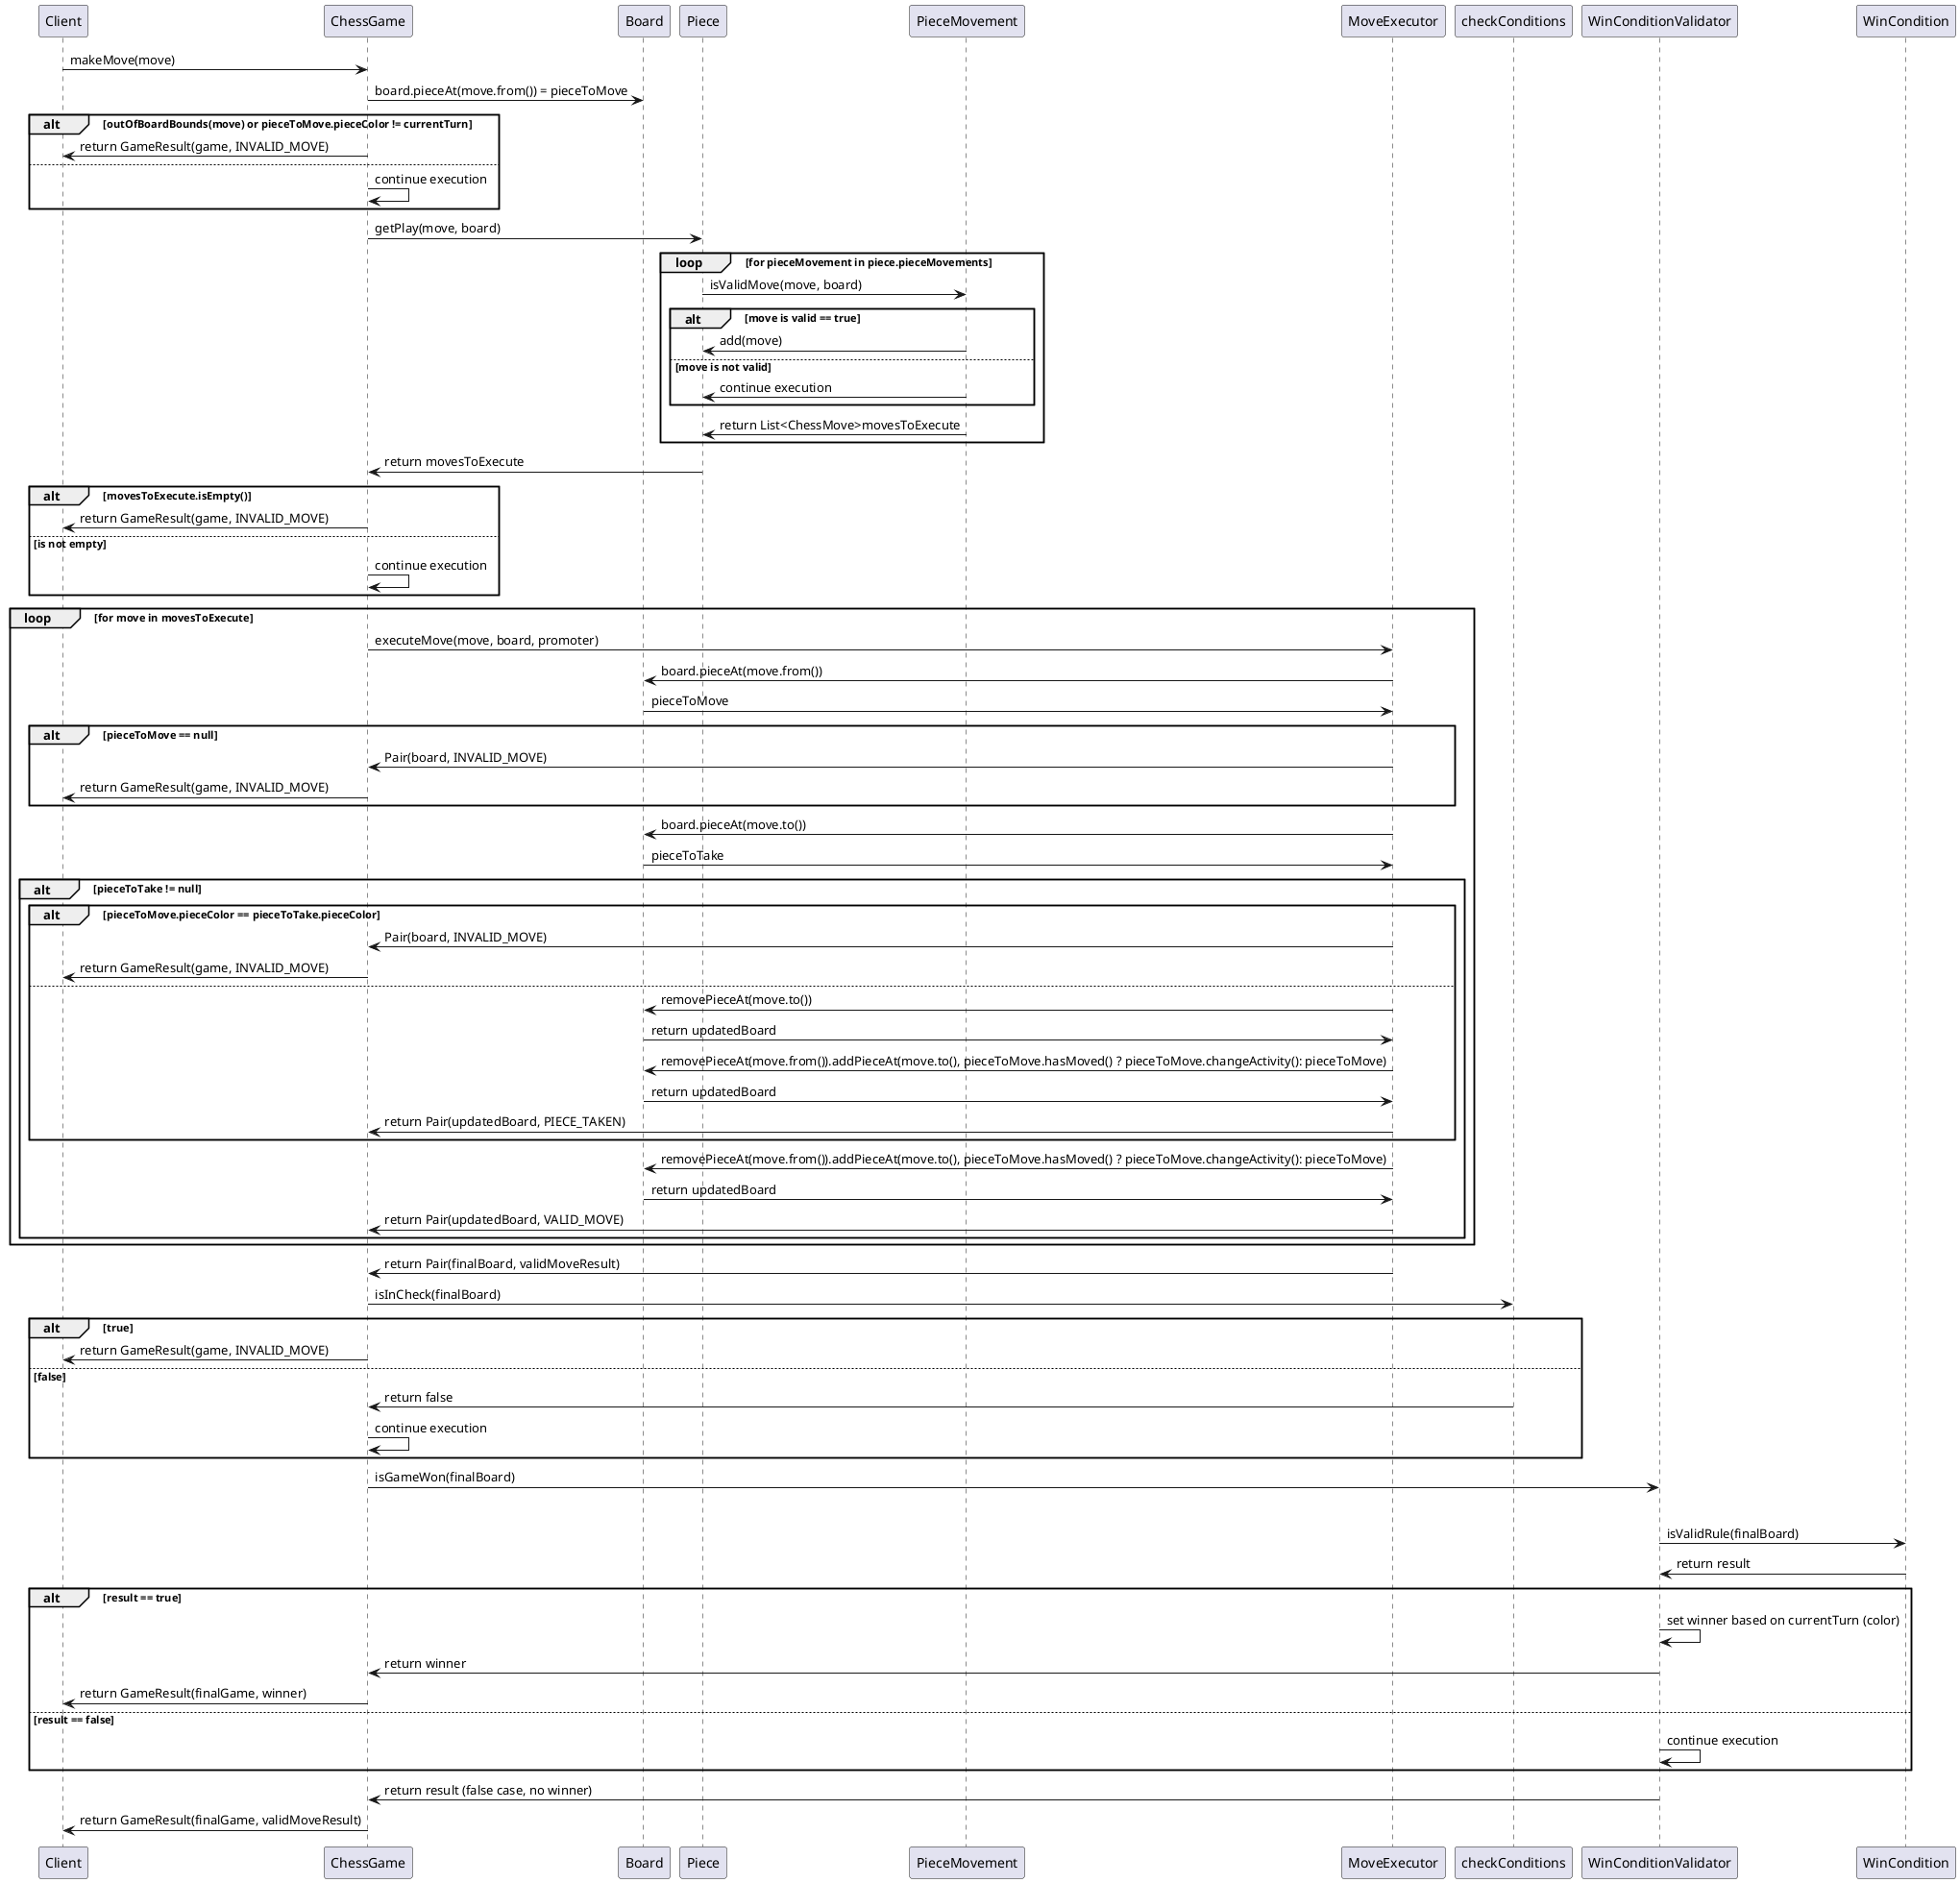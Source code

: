 @startuml
' ChessGame
' Board
' WinCondition
' PieceMovement
' WinConditionValidator
' Check
' PiecePathValidator
' Piece
' ChessPosition
' Move = (ChessPosition from, ChessPosition to)
Client -> ChessGame: makeMove(move)
' Not valid move is caused by piece rules, out of board bounds move, piece to move == null, etc
ChessGame -> Board: board.pieceAt(move.from()) = pieceToMove
alt outOfBoardBounds(move) or pieceToMove.pieceColor != currentTurn
    ChessGame -> Client: return GameResult(game, INVALID_MOVE)
else
    ChessGame -> ChessGame: continue execution
end
ChessGame -> Piece: getPlay(move, board)
loop for pieceMovement in piece.pieceMovements
    Piece -> PieceMovement: isValidMove(move, board)
    alt move is valid == true
        PieceMovement -> Piece: add(move)
    else move is not valid
        PieceMovement -> Piece: continue execution
    end
    PieceMovement -> Piece: return List<ChessMove>movesToExecute
end
Piece -> ChessGame: return movesToExecute
alt movesToExecute.isEmpty()
    ChessGame -> Client: return GameResult(game, INVALID_MOVE)
    else is not empty
    ChessGame-> ChessGame: continue execution
end

loop for move in movesToExecute
    ChessGame -> MoveExecutor: executeMove(move, board, promoter)
    MoveExecutor -> Board: board.pieceAt(move.from())
    Board -> MoveExecutor: pieceToMove
    alt pieceToMove == null
        MoveExecutor->ChessGame: Pair(board, INVALID_MOVE)
        ChessGame-> Client: return GameResult(game, INVALID_MOVE)
    end
    MoveExecutor -> Board: board.pieceAt(move.to())
    Board -> MoveExecutor: pieceToTake
    alt pieceToTake != null
        alt pieceToMove.pieceColor == pieceToTake.pieceColor
            MoveExecutor->ChessGame: Pair(board, INVALID_MOVE)
            ChessGame-> Client: return GameResult(game, INVALID_MOVE)
        else
            MoveExecutor -> Board: removePieceAt(move.to())
            Board -> MoveExecutor: return updatedBoard
            MoveExecutor -> Board: removePieceAt(move.from()).addPieceAt(move.to(), pieceToMove.hasMoved() ? pieceToMove.changeActivity(): pieceToMove)
            Board -> MoveExecutor: return updatedBoard
            MoveExecutor -> ChessGame: return Pair(updatedBoard, PIECE_TAKEN)
        end
    MoveExecutor -> Board: removePieceAt(move.from()).addPieceAt(move.to(), pieceToMove.hasMoved() ? pieceToMove.changeActivity(): pieceToMove)
    Board->MoveExecutor: return updatedBoard
    MoveExecutor -> ChessGame: return Pair(updatedBoard, VALID_MOVE)
end
end
MoveExecutor -> ChessGame: return Pair(finalBoard, validMoveResult)
ChessGame -> checkConditions: isInCheck(finalBoard)
alt true
ChessGame -> Client: return GameResult(game, INVALID_MOVE)
else false
checkConditions -> ChessGame: return false
ChessGame -> ChessGame: continue execution
end
ChessGame -> WinConditionValidator: isGameWon(finalBoard)
loop for winCondition in WinConditionValidator
WinConditionValidator -> WinCondition: isValidRule(finalBoard)
WinCondition -> WinConditionValidator: return result

alt result == true
    WinConditionValidator -> WinConditionValidator: set winner based on currentTurn (color)
    WinConditionValidator -> ChessGame: return winner
    ChessGame -> Client: return GameResult(finalGame, winner)
else result == false
    WinConditionValidator-> WinConditionValidator: continue execution
end
WinConditionValidator -> ChessGame: return result (false case, no winner)
ChessGame -> Client: return GameResult(finalGame, validMoveResult)

@enduml
